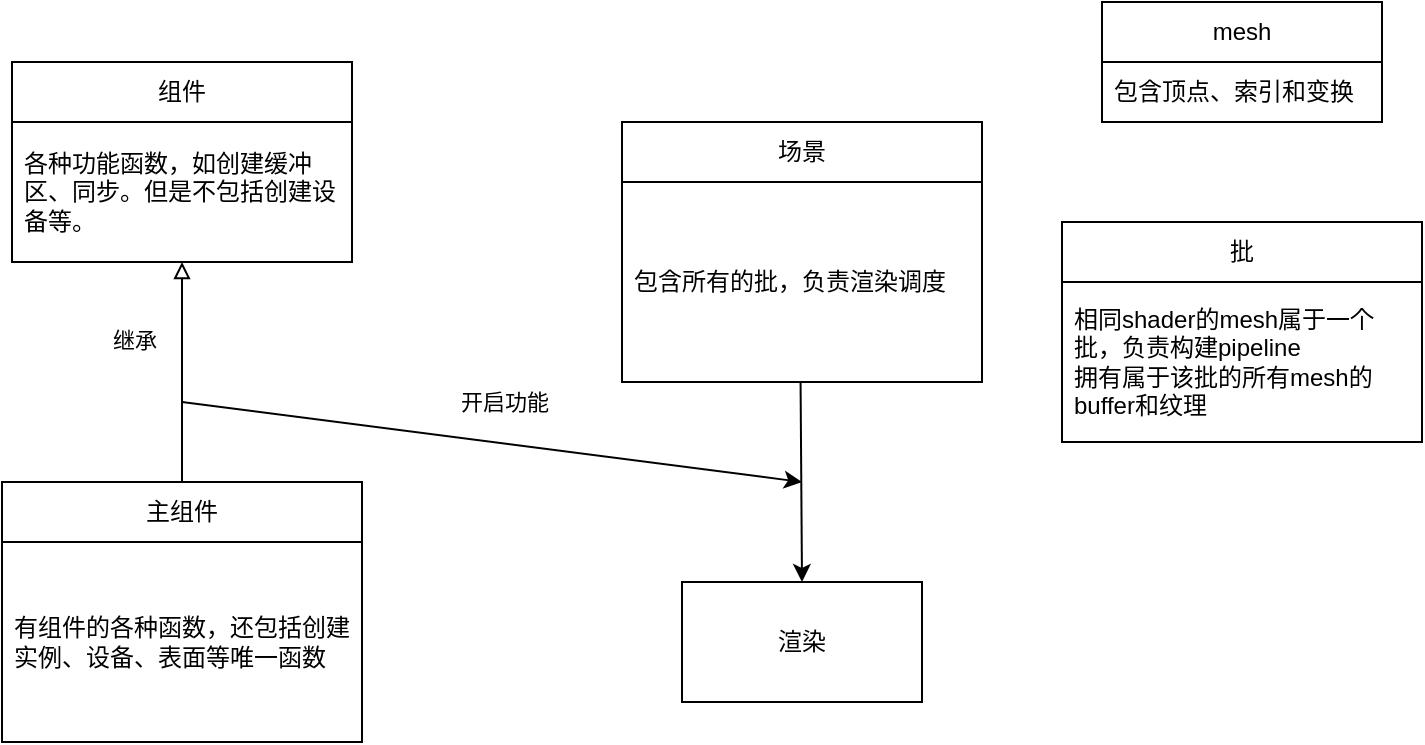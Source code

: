 <mxfile version="21.2.8" type="device">
  <diagram id="C5RBs43oDa-KdzZeNtuy" name="Page-1">
    <mxGraphModel dx="1036" dy="629" grid="1" gridSize="10" guides="1" tooltips="1" connect="1" arrows="1" fold="1" page="1" pageScale="1" pageWidth="827" pageHeight="1169" math="0" shadow="0">
      <root>
        <mxCell id="WIyWlLk6GJQsqaUBKTNV-0" />
        <mxCell id="WIyWlLk6GJQsqaUBKTNV-1" parent="WIyWlLk6GJQsqaUBKTNV-0" />
        <mxCell id="TLkwKD5cT3m0Ub27ryul-0" value="组件" style="swimlane;fontStyle=0;childLayout=stackLayout;horizontal=1;startSize=30;horizontalStack=0;resizeParent=1;resizeParentMax=0;resizeLast=0;collapsible=1;marginBottom=0;whiteSpace=wrap;html=1;" vertex="1" parent="WIyWlLk6GJQsqaUBKTNV-1">
          <mxGeometry x="85" y="80" width="170" height="100" as="geometry" />
        </mxCell>
        <mxCell id="TLkwKD5cT3m0Ub27ryul-1" value="各种功能函数，如创建缓冲区、同步。但是不包括创建设备等。" style="text;strokeColor=none;fillColor=none;align=left;verticalAlign=middle;spacingLeft=4;spacingRight=4;overflow=hidden;points=[[0,0.5],[1,0.5]];portConstraint=eastwest;rotatable=0;whiteSpace=wrap;html=1;" vertex="1" parent="TLkwKD5cT3m0Ub27ryul-0">
          <mxGeometry y="30" width="170" height="70" as="geometry" />
        </mxCell>
        <mxCell id="TLkwKD5cT3m0Ub27ryul-4" value="主组件" style="swimlane;fontStyle=0;childLayout=stackLayout;horizontal=1;startSize=30;horizontalStack=0;resizeParent=1;resizeParentMax=0;resizeLast=0;collapsible=1;marginBottom=0;whiteSpace=wrap;html=1;" vertex="1" parent="WIyWlLk6GJQsqaUBKTNV-1">
          <mxGeometry x="80" y="290" width="180" height="130" as="geometry" />
        </mxCell>
        <mxCell id="TLkwKD5cT3m0Ub27ryul-6" value="有组件的各种函数，还包括创建实例、设备、表面等唯一函数" style="text;strokeColor=none;fillColor=none;align=left;verticalAlign=middle;spacingLeft=4;spacingRight=4;overflow=hidden;points=[[0,0.5],[1,0.5]];portConstraint=eastwest;rotatable=0;whiteSpace=wrap;html=1;" vertex="1" parent="TLkwKD5cT3m0Ub27ryul-4">
          <mxGeometry y="30" width="180" height="100" as="geometry" />
        </mxCell>
        <mxCell id="TLkwKD5cT3m0Ub27ryul-8" value="" style="endArrow=block;html=1;rounded=0;exitX=0.5;exitY=0;exitDx=0;exitDy=0;endFill=0;" edge="1" parent="WIyWlLk6GJQsqaUBKTNV-1" source="TLkwKD5cT3m0Ub27ryul-4" target="TLkwKD5cT3m0Ub27ryul-1">
          <mxGeometry width="50" height="50" relative="1" as="geometry">
            <mxPoint x="390" y="360" as="sourcePoint" />
            <mxPoint x="440" y="310" as="targetPoint" />
          </mxGeometry>
        </mxCell>
        <mxCell id="TLkwKD5cT3m0Ub27ryul-9" value="继承" style="edgeLabel;html=1;align=center;verticalAlign=middle;resizable=0;points=[];" vertex="1" connectable="0" parent="TLkwKD5cT3m0Ub27ryul-8">
          <mxGeometry x="0.296" y="-3" relative="1" as="geometry">
            <mxPoint x="-27" as="offset" />
          </mxGeometry>
        </mxCell>
        <mxCell id="TLkwKD5cT3m0Ub27ryul-10" value="场景" style="swimlane;fontStyle=0;childLayout=stackLayout;horizontal=1;startSize=30;horizontalStack=0;resizeParent=1;resizeParentMax=0;resizeLast=0;collapsible=1;marginBottom=0;whiteSpace=wrap;html=1;" vertex="1" parent="WIyWlLk6GJQsqaUBKTNV-1">
          <mxGeometry x="390" y="110" width="180" height="130" as="geometry" />
        </mxCell>
        <mxCell id="TLkwKD5cT3m0Ub27ryul-11" value="包含所有的批，负责渲染调度" style="text;strokeColor=none;fillColor=none;align=left;verticalAlign=middle;spacingLeft=4;spacingRight=4;overflow=hidden;points=[[0,0.5],[1,0.5]];portConstraint=eastwest;rotatable=0;whiteSpace=wrap;html=1;" vertex="1" parent="TLkwKD5cT3m0Ub27ryul-10">
          <mxGeometry y="30" width="180" height="100" as="geometry" />
        </mxCell>
        <mxCell id="TLkwKD5cT3m0Ub27ryul-12" value="mesh" style="swimlane;fontStyle=0;childLayout=stackLayout;horizontal=1;startSize=30;horizontalStack=0;resizeParent=1;resizeParentMax=0;resizeLast=0;collapsible=1;marginBottom=0;whiteSpace=wrap;html=1;" vertex="1" parent="WIyWlLk6GJQsqaUBKTNV-1">
          <mxGeometry x="630" y="50" width="140" height="60" as="geometry" />
        </mxCell>
        <mxCell id="TLkwKD5cT3m0Ub27ryul-13" value="包含顶点、索引和变换" style="text;strokeColor=none;fillColor=none;align=left;verticalAlign=middle;spacingLeft=4;spacingRight=4;overflow=hidden;points=[[0,0.5],[1,0.5]];portConstraint=eastwest;rotatable=0;whiteSpace=wrap;html=1;" vertex="1" parent="TLkwKD5cT3m0Ub27ryul-12">
          <mxGeometry y="30" width="140" height="30" as="geometry" />
        </mxCell>
        <mxCell id="TLkwKD5cT3m0Ub27ryul-16" value="批" style="swimlane;fontStyle=0;childLayout=stackLayout;horizontal=1;startSize=30;horizontalStack=0;resizeParent=1;resizeParentMax=0;resizeLast=0;collapsible=1;marginBottom=0;whiteSpace=wrap;html=1;" vertex="1" parent="WIyWlLk6GJQsqaUBKTNV-1">
          <mxGeometry x="610" y="160" width="180" height="110" as="geometry" />
        </mxCell>
        <mxCell id="TLkwKD5cT3m0Ub27ryul-17" value="相同shader的mesh属于一个批，负责构建pipeline&lt;br&gt;拥有属于该批的所有mesh的buffer和纹理" style="text;strokeColor=none;fillColor=none;align=left;verticalAlign=middle;spacingLeft=4;spacingRight=4;overflow=hidden;points=[[0,0.5],[1,0.5]];portConstraint=eastwest;rotatable=0;whiteSpace=wrap;html=1;" vertex="1" parent="TLkwKD5cT3m0Ub27ryul-16">
          <mxGeometry y="30" width="180" height="80" as="geometry" />
        </mxCell>
        <mxCell id="TLkwKD5cT3m0Ub27ryul-20" value="渲染" style="rounded=0;whiteSpace=wrap;html=1;" vertex="1" parent="WIyWlLk6GJQsqaUBKTNV-1">
          <mxGeometry x="420" y="340" width="120" height="60" as="geometry" />
        </mxCell>
        <mxCell id="TLkwKD5cT3m0Ub27ryul-21" value="" style="endArrow=classic;html=1;rounded=0;exitX=0.496;exitY=0.998;exitDx=0;exitDy=0;exitPerimeter=0;entryX=0.5;entryY=0;entryDx=0;entryDy=0;" edge="1" parent="WIyWlLk6GJQsqaUBKTNV-1" source="TLkwKD5cT3m0Ub27ryul-11" target="TLkwKD5cT3m0Ub27ryul-20">
          <mxGeometry width="50" height="50" relative="1" as="geometry">
            <mxPoint x="390" y="330" as="sourcePoint" />
            <mxPoint x="440" y="280" as="targetPoint" />
          </mxGeometry>
        </mxCell>
        <mxCell id="TLkwKD5cT3m0Ub27ryul-22" value="" style="endArrow=classic;html=1;rounded=0;" edge="1" parent="WIyWlLk6GJQsqaUBKTNV-1">
          <mxGeometry width="50" height="50" relative="1" as="geometry">
            <mxPoint x="170" y="250" as="sourcePoint" />
            <mxPoint x="480" y="290" as="targetPoint" />
          </mxGeometry>
        </mxCell>
        <mxCell id="TLkwKD5cT3m0Ub27ryul-23" value="开启功能" style="edgeLabel;html=1;align=center;verticalAlign=middle;resizable=0;points=[];" vertex="1" connectable="0" parent="TLkwKD5cT3m0Ub27ryul-22">
          <mxGeometry x="0.262" relative="1" as="geometry">
            <mxPoint x="-35" y="-25" as="offset" />
          </mxGeometry>
        </mxCell>
      </root>
    </mxGraphModel>
  </diagram>
</mxfile>
